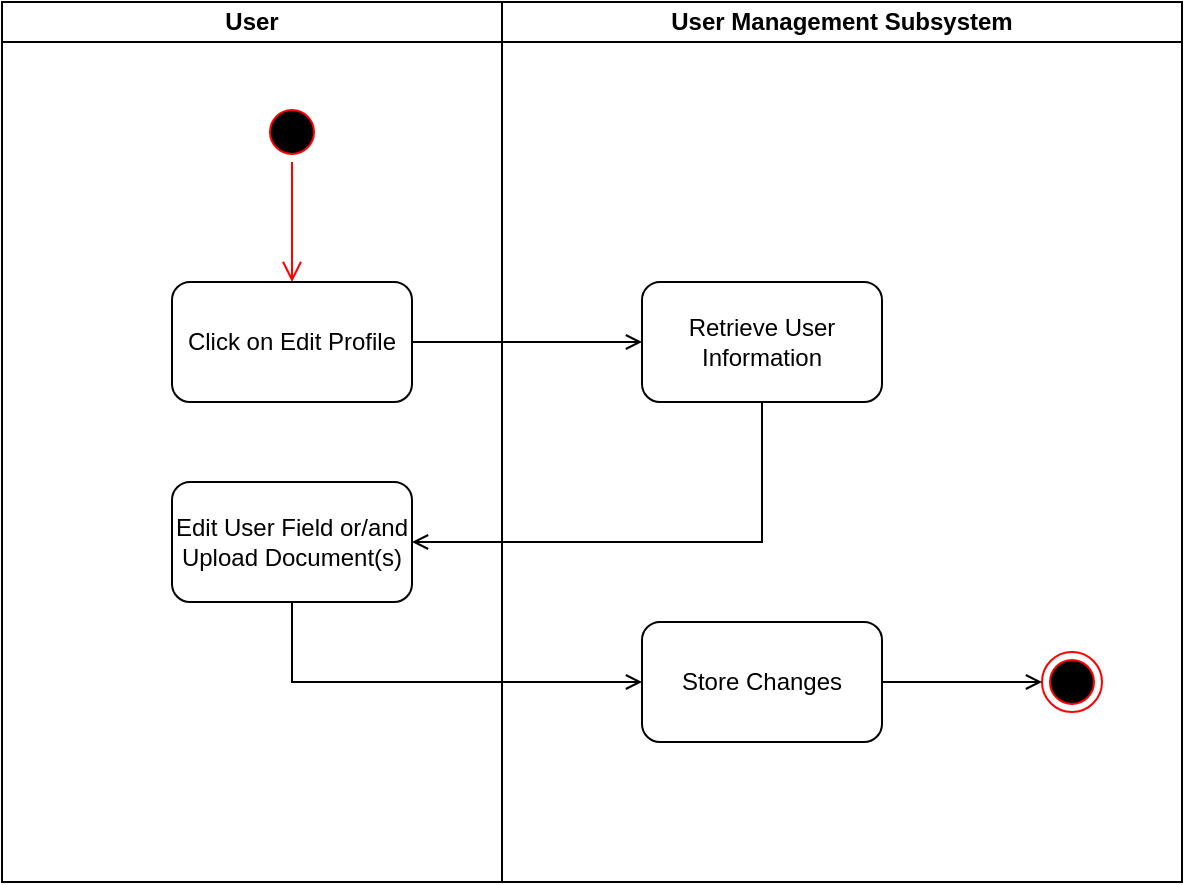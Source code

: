 <mxfile version="20.8.16" type="device"><diagram name="Page-1" id="G9G5l9RC-23AxsAQ5-1N"><mxGraphModel dx="1036" dy="606" grid="1" gridSize="10" guides="1" tooltips="1" connect="1" arrows="1" fold="1" page="1" pageScale="1" pageWidth="850" pageHeight="1100" math="0" shadow="0"><root><mxCell id="0"/><mxCell id="1" parent="0"/><mxCell id="LGlH8B-Sw8J6Jnr7t57W-1" value="User" style="swimlane;startSize=20;whiteSpace=wrap;html=1;" parent="1" vertex="1"><mxGeometry x="150" y="140" width="250" height="440" as="geometry"/></mxCell><mxCell id="LGlH8B-Sw8J6Jnr7t57W-2" value="" style="ellipse;html=1;shape=startState;fillColor=#000000;strokeColor=#ff0000;" parent="LGlH8B-Sw8J6Jnr7t57W-1" vertex="1"><mxGeometry x="130" y="50" width="30" height="30" as="geometry"/></mxCell><mxCell id="LGlH8B-Sw8J6Jnr7t57W-3" value="" style="edgeStyle=orthogonalEdgeStyle;html=1;verticalAlign=bottom;endArrow=open;endSize=8;strokeColor=#ff0000;rounded=0;" parent="LGlH8B-Sw8J6Jnr7t57W-1" source="LGlH8B-Sw8J6Jnr7t57W-2" edge="1"><mxGeometry relative="1" as="geometry"><mxPoint x="145" y="140" as="targetPoint"/></mxGeometry></mxCell><mxCell id="LGlH8B-Sw8J6Jnr7t57W-4" value="Click on Edit Profile" style="rounded=1;whiteSpace=wrap;html=1;" parent="LGlH8B-Sw8J6Jnr7t57W-1" vertex="1"><mxGeometry x="85" y="140" width="120" height="60" as="geometry"/></mxCell><mxCell id="LGlH8B-Sw8J6Jnr7t57W-16" value="Edit User Field or/and Upload Document(s)" style="rounded=1;whiteSpace=wrap;html=1;" parent="LGlH8B-Sw8J6Jnr7t57W-1" vertex="1"><mxGeometry x="85" y="240" width="120" height="60" as="geometry"/></mxCell><mxCell id="LGlH8B-Sw8J6Jnr7t57W-5" value="User Management Subsystem" style="swimlane;startSize=20;whiteSpace=wrap;html=1;" parent="1" vertex="1"><mxGeometry x="400" y="140" width="340" height="440" as="geometry"/></mxCell><mxCell id="LGlH8B-Sw8J6Jnr7t57W-7" value="Retrieve User Information" style="rounded=1;whiteSpace=wrap;html=1;" parent="LGlH8B-Sw8J6Jnr7t57W-5" vertex="1"><mxGeometry x="70" y="140" width="120" height="60" as="geometry"/></mxCell><mxCell id="LGlH8B-Sw8J6Jnr7t57W-14" value="" style="ellipse;html=1;shape=endState;fillColor=#000000;strokeColor=#ff0000;" parent="LGlH8B-Sw8J6Jnr7t57W-5" vertex="1"><mxGeometry x="270" y="325" width="30" height="30" as="geometry"/></mxCell><mxCell id="LGlH8B-Sw8J6Jnr7t57W-21" style="edgeStyle=orthogonalEdgeStyle;rounded=0;orthogonalLoop=1;jettySize=auto;html=1;entryX=0;entryY=0.5;entryDx=0;entryDy=0;endArrow=open;endFill=0;" parent="LGlH8B-Sw8J6Jnr7t57W-5" source="LGlH8B-Sw8J6Jnr7t57W-18" target="LGlH8B-Sw8J6Jnr7t57W-14" edge="1"><mxGeometry relative="1" as="geometry"/></mxCell><mxCell id="LGlH8B-Sw8J6Jnr7t57W-18" value="Store Changes" style="rounded=1;whiteSpace=wrap;html=1;" parent="LGlH8B-Sw8J6Jnr7t57W-5" vertex="1"><mxGeometry x="70" y="310" width="120" height="60" as="geometry"/></mxCell><mxCell id="LGlH8B-Sw8J6Jnr7t57W-15" style="edgeStyle=orthogonalEdgeStyle;rounded=0;orthogonalLoop=1;jettySize=auto;html=1;entryX=0;entryY=0.5;entryDx=0;entryDy=0;endArrow=open;endFill=0;" parent="1" source="LGlH8B-Sw8J6Jnr7t57W-4" target="LGlH8B-Sw8J6Jnr7t57W-7" edge="1"><mxGeometry relative="1" as="geometry"/></mxCell><mxCell id="LGlH8B-Sw8J6Jnr7t57W-17" style="edgeStyle=orthogonalEdgeStyle;rounded=0;orthogonalLoop=1;jettySize=auto;html=1;endArrow=open;endFill=0;" parent="1" source="LGlH8B-Sw8J6Jnr7t57W-7" target="LGlH8B-Sw8J6Jnr7t57W-16" edge="1"><mxGeometry relative="1" as="geometry"><Array as="points"><mxPoint x="530" y="410"/></Array></mxGeometry></mxCell><mxCell id="LGlH8B-Sw8J6Jnr7t57W-20" style="edgeStyle=orthogonalEdgeStyle;rounded=0;orthogonalLoop=1;jettySize=auto;html=1;entryX=0;entryY=0.5;entryDx=0;entryDy=0;endArrow=open;endFill=0;" parent="1" source="LGlH8B-Sw8J6Jnr7t57W-16" target="LGlH8B-Sw8J6Jnr7t57W-18" edge="1"><mxGeometry relative="1" as="geometry"><Array as="points"><mxPoint x="295" y="480"/></Array></mxGeometry></mxCell></root></mxGraphModel></diagram></mxfile>